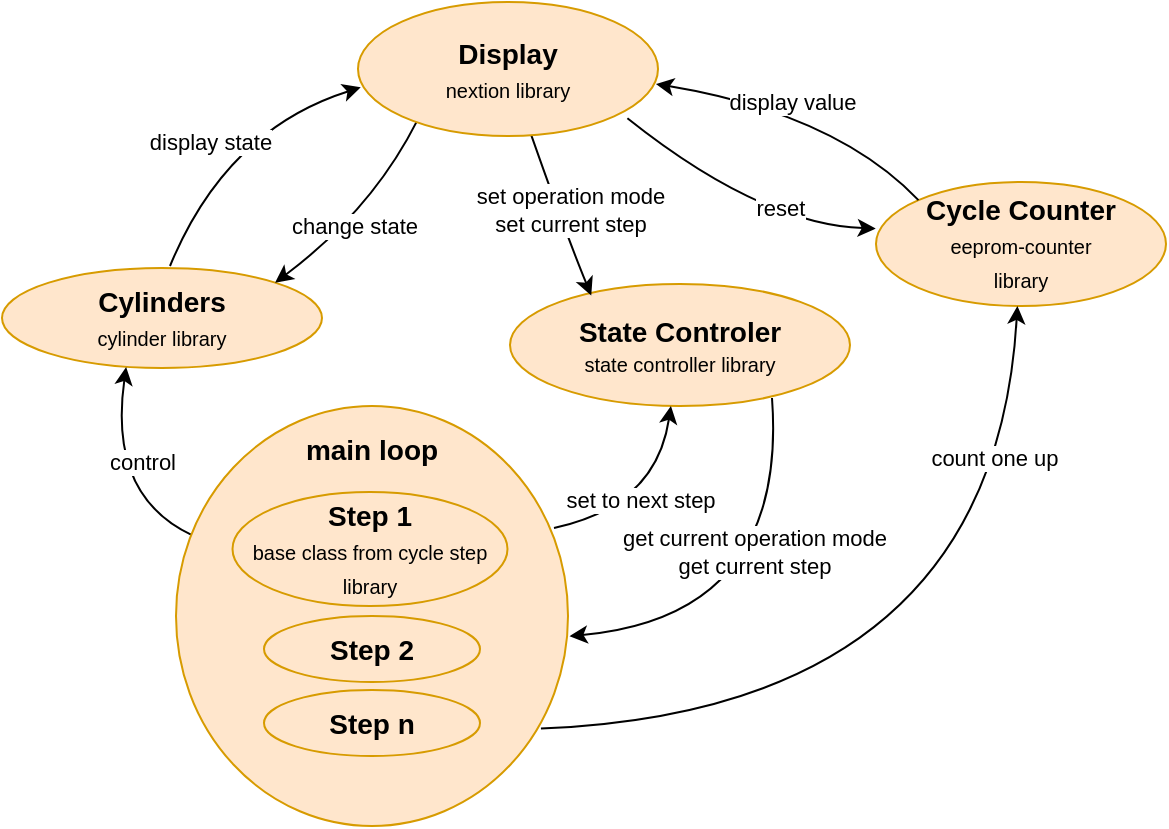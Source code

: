 <mxfile version="13.0.3" type="device"><diagram id="A65ZZIsyo_1WbhQ0TZIm" name="Page-1"><mxGraphModel dx="749" dy="667" grid="0" gridSize="10" guides="1" tooltips="1" connect="1" arrows="1" fold="1" page="1" pageScale="1" pageWidth="600" pageHeight="500" math="0" shadow="0"><root><mxCell id="0"/><mxCell id="1" parent="0"/><mxCell id="YdDkO0sBZsHibFHBVM5d-4" value="Cylinders&lt;br style=&quot;font-size: 12px&quot;&gt;&lt;font size=&quot;1&quot;&gt;&lt;span style=&quot;font-weight: 400&quot;&gt;cylinder library&lt;/span&gt;&lt;/font&gt;" style="ellipse;whiteSpace=wrap;html=1;fontSize=14;fillColor=#ffe6cc;strokeColor=#d79b00;fontStyle=1" parent="1" vertex="1"><mxGeometry x="9" y="179" width="160" height="50" as="geometry"/></mxCell><mxCell id="YdDkO0sBZsHibFHBVM5d-5" value="Cycle Counter&lt;br style=&quot;font-size: 12px&quot;&gt;&lt;font size=&quot;1&quot;&gt;&lt;span style=&quot;font-weight: normal&quot;&gt;eeprom-counter&lt;br&gt;library&lt;br&gt;&lt;/span&gt;&lt;/font&gt;" style="ellipse;whiteSpace=wrap;html=1;fontSize=14;fillColor=#ffe6cc;strokeColor=#d79b00;fontStyle=1;" parent="1" vertex="1"><mxGeometry x="446" y="136" width="145" height="62" as="geometry"/></mxCell><mxCell id="YdDkO0sBZsHibFHBVM5d-6" value="&lt;div&gt;State Controler&lt;/div&gt;&lt;div style=&quot;font-size: 12px&quot;&gt;&lt;span style=&quot;font-size: 10px ; font-weight: normal&quot;&gt;state controller library&lt;/span&gt;&lt;br&gt;&lt;/div&gt;" style="ellipse;whiteSpace=wrap;html=1;fontSize=14;fillColor=#ffe6cc;strokeColor=#d79b00;fontStyle=1" parent="1" vertex="1"><mxGeometry x="263" y="187" width="170" height="61" as="geometry"/></mxCell><mxCell id="V8QloZToFubLiVyTKWPe-34" value="reset" style="edgeStyle=none;curved=1;orthogonalLoop=1;jettySize=auto;html=1;exitX=0.898;exitY=0.868;exitDx=0;exitDy=0;entryX=-0.001;entryY=0.376;entryDx=0;entryDy=0;entryPerimeter=0;exitPerimeter=0;" parent="1" source="V8QloZToFubLiVyTKWPe-20" target="YdDkO0sBZsHibFHBVM5d-5" edge="1"><mxGeometry x="0.322" y="8" relative="1" as="geometry"><Array as="points"><mxPoint x="388" y="157"/></Array><mxPoint as="offset"/></mxGeometry></mxCell><mxCell id="V8QloZToFubLiVyTKWPe-41" style="edgeStyle=none;curved=1;orthogonalLoop=1;jettySize=auto;html=1;entryX=0.239;entryY=0.094;entryDx=0;entryDy=0;entryPerimeter=0;" parent="1" source="V8QloZToFubLiVyTKWPe-20" target="YdDkO0sBZsHibFHBVM5d-6" edge="1"><mxGeometry relative="1" as="geometry"><Array as="points"><mxPoint x="291" y="162"/></Array><mxPoint x="387" y="41" as="targetPoint"/></mxGeometry></mxCell><mxCell id="OeBplApAqlFktk8hl4Sp-17" value="set operation mode&lt;br&gt;set current step" style="edgeLabel;html=1;align=center;verticalAlign=middle;resizable=0;points=[];" parent="V8QloZToFubLiVyTKWPe-41" vertex="1" connectable="0"><mxGeometry x="0.07" y="10" relative="1" as="geometry"><mxPoint x="-5.7" y="-3.18" as="offset"/></mxGeometry></mxCell><mxCell id="V8QloZToFubLiVyTKWPe-35" value="display value" style="edgeStyle=none;curved=1;orthogonalLoop=1;jettySize=auto;html=1;exitX=0;exitY=0;exitDx=0;exitDy=0;entryX=0.993;entryY=0.612;entryDx=0;entryDy=0;entryPerimeter=0;" parent="1" source="YdDkO0sBZsHibFHBVM5d-5" target="V8QloZToFubLiVyTKWPe-20" edge="1"><mxGeometry x="0.091" y="-2" relative="1" as="geometry"><Array as="points"><mxPoint x="426" y="102"/></Array><mxPoint as="offset"/></mxGeometry></mxCell><mxCell id="OeBplApAqlFktk8hl4Sp-19" value="get current operation mode&lt;br&gt;get current step" style="endArrow=classic;html=1;curved=1;entryX=1.004;entryY=0.548;entryDx=0;entryDy=0;entryPerimeter=0;" parent="1" target="YdDkO0sBZsHibFHBVM5d-31" edge="1"><mxGeometry x="-0.3" y="-15" width="50" height="50" relative="1" as="geometry"><mxPoint x="394" y="244" as="sourcePoint"/><mxPoint x="400" y="242" as="targetPoint"/><Array as="points"><mxPoint x="402" y="353"/></Array><mxPoint as="offset"/></mxGeometry></mxCell><mxCell id="V8QloZToFubLiVyTKWPe-37" value="control" style="edgeStyle=none;curved=1;orthogonalLoop=1;jettySize=auto;html=1;exitX=0.042;exitY=0.308;exitDx=0;exitDy=0;exitPerimeter=0;entryX=0.388;entryY=0.991;entryDx=0;entryDy=0;entryPerimeter=0;" parent="1" source="YdDkO0sBZsHibFHBVM5d-31" target="YdDkO0sBZsHibFHBVM5d-4" edge="1"><mxGeometry x="0.172" y="-14" relative="1" as="geometry"><Array as="points"><mxPoint x="62" y="293"/></Array><mxPoint as="offset"/><mxPoint x="42" y="247" as="targetPoint"/></mxGeometry></mxCell><mxCell id="V8QloZToFubLiVyTKWPe-33" value="display state" style="edgeStyle=none;curved=1;orthogonalLoop=1;jettySize=auto;html=1;entryX=0.009;entryY=0.637;entryDx=0;entryDy=0;entryPerimeter=0;" parent="1" target="V8QloZToFubLiVyTKWPe-20" edge="1"><mxGeometry x="-0.099" y="5" relative="1" as="geometry"><Array as="points"><mxPoint x="121" y="110"/></Array><mxPoint as="offset"/><mxPoint x="93" y="178" as="sourcePoint"/></mxGeometry></mxCell><mxCell id="V8QloZToFubLiVyTKWPe-31" value="change state" style="endArrow=classic;html=1;strokeColor=#000000;exitX=0.197;exitY=0.887;exitDx=0;exitDy=0;curved=1;exitPerimeter=0;entryX=1;entryY=0;entryDx=0;entryDy=0;" parent="1" source="V8QloZToFubLiVyTKWPe-20" target="YdDkO0sBZsHibFHBVM5d-4" edge="1"><mxGeometry x="-0.093" y="-11" width="50" height="50" relative="1" as="geometry"><mxPoint x="360" y="-244" as="sourcePoint"/><mxPoint x="154" y="180" as="targetPoint"/><Array as="points"><mxPoint x="194" y="150"/></Array><mxPoint x="-2" y="17" as="offset"/></mxGeometry></mxCell><mxCell id="V8QloZToFubLiVyTKWPe-20" value="Display&lt;br&gt;&lt;font style=&quot;font-size: 10px ; font-weight: normal&quot;&gt;nextion library&lt;/font&gt;" style="ellipse;whiteSpace=wrap;html=1;fontSize=14;fillColor=#ffe6cc;strokeColor=#d79b00;fontStyle=1" parent="1" vertex="1"><mxGeometry x="187" y="46" width="150" height="67" as="geometry"/></mxCell><mxCell id="OeBplApAqlFktk8hl4Sp-25" value="count one up" style="edgeStyle=none;curved=1;orthogonalLoop=1;jettySize=auto;html=1;exitX=0.931;exitY=0.768;exitDx=0;exitDy=0;exitPerimeter=0;" parent="1" source="YdDkO0sBZsHibFHBVM5d-31" target="YdDkO0sBZsHibFHBVM5d-5" edge="1"><mxGeometry x="0.643" y="7" relative="1" as="geometry"><Array as="points"><mxPoint x="505" y="400"/></Array><mxPoint x="341.0" y="333.5" as="sourcePoint"/><mxPoint x="516.088" y="227.627" as="targetPoint"/><mxPoint as="offset"/></mxGeometry></mxCell><mxCell id="YdDkO0sBZsHibFHBVM5d-31" value="main loop" style="ellipse;whiteSpace=wrap;html=1;fontSize=14;fillColor=#ffe6cc;strokeColor=#d79b00;fontStyle=1;labelPosition=center;verticalLabelPosition=middle;align=center;verticalAlign=top;horizontal=1;spacingTop=7;spacingBottom=11;" parent="1" vertex="1"><mxGeometry x="96" y="248" width="196" height="210" as="geometry"/></mxCell><mxCell id="OeBplApAqlFktk8hl4Sp-24" value="Step 1&lt;br style=&quot;font-size: 12px&quot;&gt;&lt;font size=&quot;1&quot;&gt;&lt;span style=&quot;font-weight: 400&quot;&gt;base class from cycle step library&lt;/span&gt;&lt;/font&gt;" style="ellipse;whiteSpace=wrap;html=1;fontSize=14;fillColor=#ffe6cc;strokeColor=#d79b00;fontStyle=1;spacing=1;" parent="1" vertex="1"><mxGeometry x="124.25" y="291" width="137.5" height="57" as="geometry"/></mxCell><mxCell id="qZgFKQI1cMGRH7SMuXgy-1" value="Step 2" style="ellipse;whiteSpace=wrap;html=1;fontSize=14;fillColor=#ffe6cc;strokeColor=#d79b00;fontStyle=1;spacing=1;" parent="1" vertex="1"><mxGeometry x="140" y="353" width="108" height="33" as="geometry"/></mxCell><mxCell id="qZgFKQI1cMGRH7SMuXgy-5" value="Step n" style="ellipse;whiteSpace=wrap;html=1;fontSize=14;fillColor=#ffe6cc;strokeColor=#d79b00;fontStyle=1;spacing=1;" parent="1" vertex="1"><mxGeometry x="140" y="390" width="108" height="33" as="geometry"/></mxCell><mxCell id="qZgFKQI1cMGRH7SMuXgy-7" style="edgeStyle=none;curved=1;orthogonalLoop=1;jettySize=auto;html=1;" parent="1" target="YdDkO0sBZsHibFHBVM5d-6" edge="1"><mxGeometry relative="1" as="geometry"><Array as="points"><mxPoint x="336" y="298"/></Array><mxPoint x="320" y="257" as="targetPoint"/><mxPoint x="285" y="309" as="sourcePoint"/></mxGeometry></mxCell><mxCell id="qZgFKQI1cMGRH7SMuXgy-8" value="set to next step" style="edgeLabel;html=1;align=center;verticalAlign=middle;resizable=0;points=[];" parent="qZgFKQI1cMGRH7SMuXgy-7" vertex="1" connectable="0"><mxGeometry x="0.07" y="10" relative="1" as="geometry"><mxPoint x="0.75" y="1.02" as="offset"/></mxGeometry></mxCell></root></mxGraphModel></diagram></mxfile>